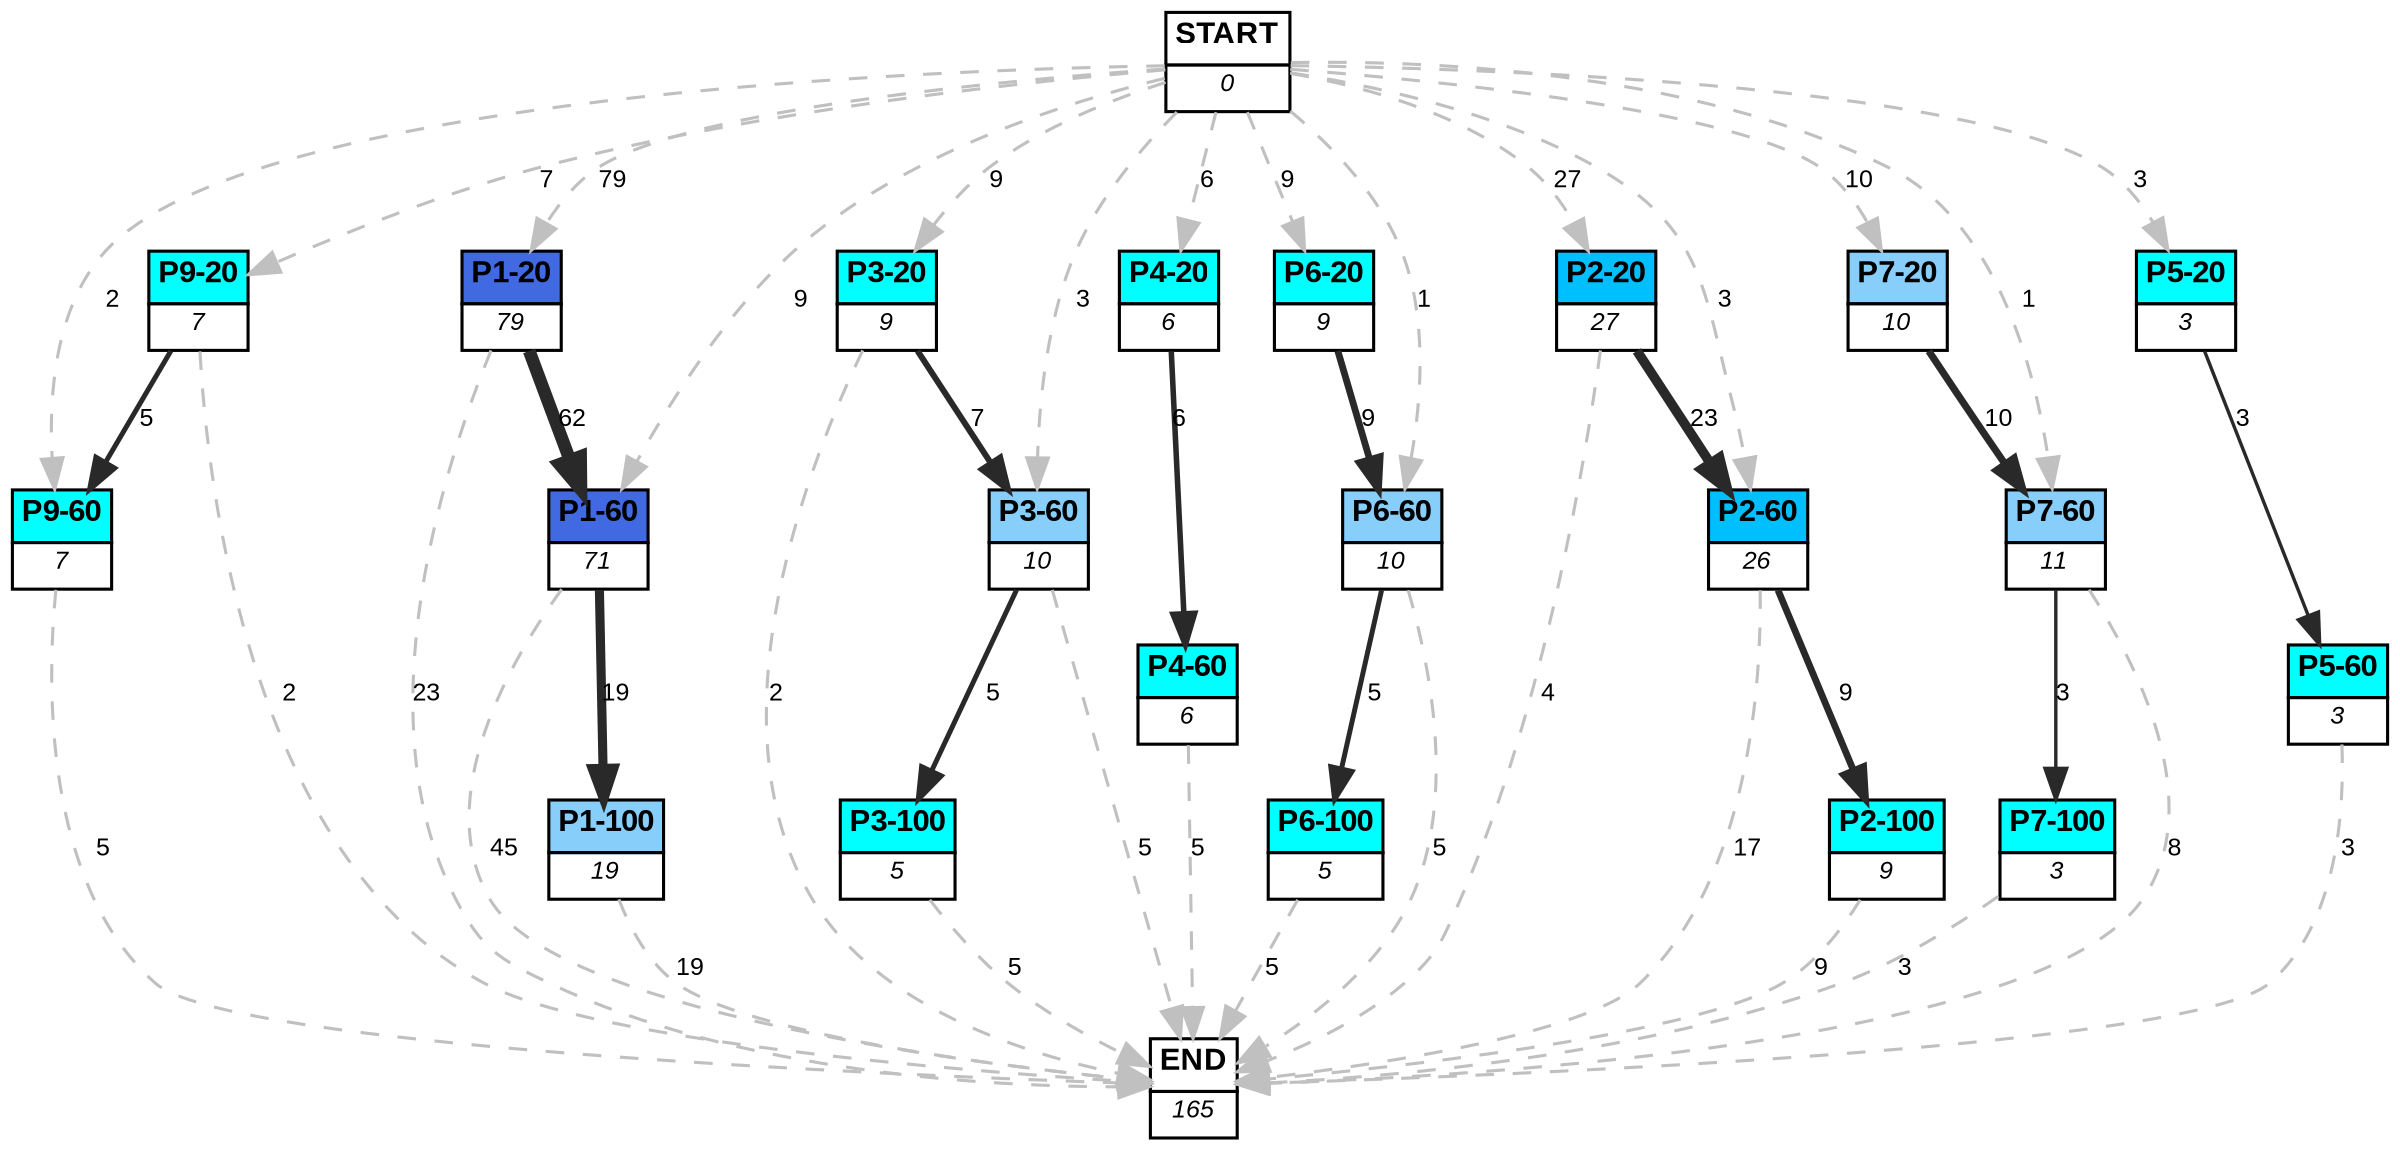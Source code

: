 digraph graphname {
	dpi = 150
	size="16,11!";
	margin = 0;
"P9-60" [shape=plain, label=<<table border="0" cellborder="1" cellspacing="0"><tr><td bgcolor="aqua"><FONT face="Arial" POINT-SIZE="10"><b>P9-60</b></FONT></td></tr><tr><td bgcolor="white"><FONT face="Arial" POINT-SIZE="8"><i>7</i></FONT></td></tr></table>>]
"P1-20" [shape=plain, label=<<table border="0" cellborder="1" cellspacing="0"><tr><td bgcolor="royalblue"><FONT face="Arial" POINT-SIZE="10"><b>P1-20</b></FONT></td></tr><tr><td bgcolor="white"><FONT face="Arial" POINT-SIZE="8"><i>79</i></FONT></td></tr></table>>]
"P3-20" [shape=plain, label=<<table border="0" cellborder="1" cellspacing="0"><tr><td bgcolor="aqua"><FONT face="Arial" POINT-SIZE="10"><b>P3-20</b></FONT></td></tr><tr><td bgcolor="white"><FONT face="Arial" POINT-SIZE="8"><i>9</i></FONT></td></tr></table>>]
"P3-60" [shape=plain, label=<<table border="0" cellborder="1" cellspacing="0"><tr><td bgcolor="lightskyblue"><FONT face="Arial" POINT-SIZE="10"><b>P3-60</b></FONT></td></tr><tr><td bgcolor="white"><FONT face="Arial" POINT-SIZE="8"><i>10</i></FONT></td></tr></table>>]
"P1-60" [shape=plain, label=<<table border="0" cellborder="1" cellspacing="0"><tr><td bgcolor="royalblue"><FONT face="Arial" POINT-SIZE="10"><b>P1-60</b></FONT></td></tr><tr><td bgcolor="white"><FONT face="Arial" POINT-SIZE="8"><i>71</i></FONT></td></tr></table>>]
"P4-20" [shape=plain, label=<<table border="0" cellborder="1" cellspacing="0"><tr><td bgcolor="aqua"><FONT face="Arial" POINT-SIZE="10"><b>P4-20</b></FONT></td></tr><tr><td bgcolor="white"><FONT face="Arial" POINT-SIZE="8"><i>6</i></FONT></td></tr></table>>]
"P4-60" [shape=plain, label=<<table border="0" cellborder="1" cellspacing="0"><tr><td bgcolor="aqua"><FONT face="Arial" POINT-SIZE="10"><b>P4-60</b></FONT></td></tr><tr><td bgcolor="white"><FONT face="Arial" POINT-SIZE="8"><i>6</i></FONT></td></tr></table>>]
"P6-20" [shape=plain, label=<<table border="0" cellborder="1" cellspacing="0"><tr><td bgcolor="aqua"><FONT face="Arial" POINT-SIZE="10"><b>P6-20</b></FONT></td></tr><tr><td bgcolor="white"><FONT face="Arial" POINT-SIZE="8"><i>9</i></FONT></td></tr></table>>]
"P6-60" [shape=plain, label=<<table border="0" cellborder="1" cellspacing="0"><tr><td bgcolor="lightskyblue"><FONT face="Arial" POINT-SIZE="10"><b>P6-60</b></FONT></td></tr><tr><td bgcolor="white"><FONT face="Arial" POINT-SIZE="8"><i>10</i></FONT></td></tr></table>>]
"P2-20" [shape=plain, label=<<table border="0" cellborder="1" cellspacing="0"><tr><td bgcolor="deepskyblue"><FONT face="Arial" POINT-SIZE="10"><b>P2-20</b></FONT></td></tr><tr><td bgcolor="white"><FONT face="Arial" POINT-SIZE="8"><i>27</i></FONT></td></tr></table>>]
"P2-60" [shape=plain, label=<<table border="0" cellborder="1" cellspacing="0"><tr><td bgcolor="deepskyblue"><FONT face="Arial" POINT-SIZE="10"><b>P2-60</b></FONT></td></tr><tr><td bgcolor="white"><FONT face="Arial" POINT-SIZE="8"><i>26</i></FONT></td></tr></table>>]
"P7-20" [shape=plain, label=<<table border="0" cellborder="1" cellspacing="0"><tr><td bgcolor="lightskyblue"><FONT face="Arial" POINT-SIZE="10"><b>P7-20</b></FONT></td></tr><tr><td bgcolor="white"><FONT face="Arial" POINT-SIZE="8"><i>10</i></FONT></td></tr></table>>]
"P7-60" [shape=plain, label=<<table border="0" cellborder="1" cellspacing="0"><tr><td bgcolor="lightskyblue"><FONT face="Arial" POINT-SIZE="10"><b>P7-60</b></FONT></td></tr><tr><td bgcolor="white"><FONT face="Arial" POINT-SIZE="8"><i>11</i></FONT></td></tr></table>>]
"P5-20" [shape=plain, label=<<table border="0" cellborder="1" cellspacing="0"><tr><td bgcolor="aqua"><FONT face="Arial" POINT-SIZE="10"><b>P5-20</b></FONT></td></tr><tr><td bgcolor="white"><FONT face="Arial" POINT-SIZE="8"><i>3</i></FONT></td></tr></table>>]
"P5-60" [shape=plain, label=<<table border="0" cellborder="1" cellspacing="0"><tr><td bgcolor="aqua"><FONT face="Arial" POINT-SIZE="10"><b>P5-60</b></FONT></td></tr><tr><td bgcolor="white"><FONT face="Arial" POINT-SIZE="8"><i>3</i></FONT></td></tr></table>>]
"P2-100" [shape=plain, label=<<table border="0" cellborder="1" cellspacing="0"><tr><td bgcolor="aqua"><FONT face="Arial" POINT-SIZE="10"><b>P2-100</b></FONT></td></tr><tr><td bgcolor="white"><FONT face="Arial" POINT-SIZE="8"><i>9</i></FONT></td></tr></table>>]
"P1-100" [shape=plain, label=<<table border="0" cellborder="1" cellspacing="0"><tr><td bgcolor="lightskyblue"><FONT face="Arial" POINT-SIZE="10"><b>P1-100</b></FONT></td></tr><tr><td bgcolor="white"><FONT face="Arial" POINT-SIZE="8"><i>19</i></FONT></td></tr></table>>]
"P9-20" [shape=plain, label=<<table border="0" cellborder="1" cellspacing="0"><tr><td bgcolor="aqua"><FONT face="Arial" POINT-SIZE="10"><b>P9-20</b></FONT></td></tr><tr><td bgcolor="white"><FONT face="Arial" POINT-SIZE="8"><i>7</i></FONT></td></tr></table>>]
"P3-100" [shape=plain, label=<<table border="0" cellborder="1" cellspacing="0"><tr><td bgcolor="aqua"><FONT face="Arial" POINT-SIZE="10"><b>P3-100</b></FONT></td></tr><tr><td bgcolor="white"><FONT face="Arial" POINT-SIZE="8"><i>5</i></FONT></td></tr></table>>]
"P6-100" [shape=plain, label=<<table border="0" cellborder="1" cellspacing="0"><tr><td bgcolor="aqua"><FONT face="Arial" POINT-SIZE="10"><b>P6-100</b></FONT></td></tr><tr><td bgcolor="white"><FONT face="Arial" POINT-SIZE="8"><i>5</i></FONT></td></tr></table>>]
"P7-100" [shape=plain, label=<<table border="0" cellborder="1" cellspacing="0"><tr><td bgcolor="aqua"><FONT face="Arial" POINT-SIZE="10"><b>P7-100</b></FONT></td></tr><tr><td bgcolor="white"><FONT face="Arial" POINT-SIZE="8"><i>3</i></FONT></td></tr></table>>]
"START" [shape=plain, label=<<table border="0" cellborder="1" cellspacing="0"><tr><td bgcolor="white"><FONT face="Arial" POINT-SIZE="10"><b>START</b></FONT></td></tr><tr><td bgcolor="white"><FONT face="Arial" POINT-SIZE="8"><i>0</i></FONT></td></tr></table>>]
"END" [shape=plain, label=<<table border="0" cellborder="1" cellspacing="0"><tr><td bgcolor="white"><FONT face="Arial" POINT-SIZE="10"><b>END</b></FONT></td></tr><tr><td bgcolor="white"><FONT face="Arial" POINT-SIZE="8"><i>165</i></FONT></td></tr></table>>]
"P9-60" -> "END" [ style = dashed color=grey label ="5" labelfloat=false fontname="Arial" fontsize=8]
"P1-20" -> "P1-60" [ color=grey16 penwidth = "4.127134385045092"label ="62" labelfloat=false fontname="Arial" fontsize=8]
"P1-20" -> "END" [ style = dashed color=grey label ="23" labelfloat=false fontname="Arial" fontsize=8]
"P3-20" -> "P3-60" [ color=grey16 penwidth = "1.9459101490553132"label ="7" labelfloat=false fontname="Arial" fontsize=8]
"P3-20" -> "END" [ style = dashed color=grey label ="2" labelfloat=false fontname="Arial" fontsize=8]
"P3-60" -> "P3-100" [ color=grey16 penwidth = "1.6094379124341003"label ="5" labelfloat=false fontname="Arial" fontsize=8]
"P3-60" -> "END" [ style = dashed color=grey label ="5" labelfloat=false fontname="Arial" fontsize=8]
"P1-60" -> "P1-100" [ color=grey16 penwidth = "2.9444389791664403"label ="19" labelfloat=false fontname="Arial" fontsize=8]
"P1-60" -> "END" [ style = dashed color=grey label ="45" labelfloat=false fontname="Arial" fontsize=8]
"P4-20" -> "P4-60" [ color=grey16 penwidth = "1.791759469228055"label ="6" labelfloat=false fontname="Arial" fontsize=8]
"P4-60" -> "END" [ style = dashed color=grey label ="5" labelfloat=false fontname="Arial" fontsize=8]
"P6-20" -> "P6-60" [ color=grey16 penwidth = "2.1972245773362196"label ="9" labelfloat=false fontname="Arial" fontsize=8]
"P6-60" -> "P6-100" [ color=grey16 penwidth = "1.6094379124341003"label ="5" labelfloat=false fontname="Arial" fontsize=8]
"P6-60" -> "END" [ style = dashed color=grey label ="5" labelfloat=false fontname="Arial" fontsize=8]
"P2-20" -> "P2-60" [ color=grey16 penwidth = "3.1354942159291497"label ="23" labelfloat=false fontname="Arial" fontsize=8]
"P2-20" -> "END" [ style = dashed color=grey label ="4" labelfloat=false fontname="Arial" fontsize=8]
"P2-60" -> "P2-100" [ color=grey16 penwidth = "2.1972245773362196"label ="9" labelfloat=false fontname="Arial" fontsize=8]
"P2-60" -> "END" [ style = dashed color=grey label ="17" labelfloat=false fontname="Arial" fontsize=8]
"P7-20" -> "P7-60" [ color=grey16 penwidth = "2.302585092994046"label ="10" labelfloat=false fontname="Arial" fontsize=8]
"P7-60" -> "P7-100" [ color=grey16 penwidth = "1.0986122886681098"label ="3" labelfloat=false fontname="Arial" fontsize=8]
"P7-60" -> "END" [ style = dashed color=grey label ="8" labelfloat=false fontname="Arial" fontsize=8]
"P5-20" -> "P5-60" [ color=grey16 penwidth = "1.0986122886681098"label ="3" labelfloat=false fontname="Arial" fontsize=8]
"P5-60" -> "END" [ style = dashed color=grey label ="3" labelfloat=false fontname="Arial" fontsize=8]
"P2-100" -> "END" [ style = dashed color=grey label ="9" labelfloat=false fontname="Arial" fontsize=8]
"P1-100" -> "END" [ style = dashed color=grey label ="19" labelfloat=false fontname="Arial" fontsize=8]
"P9-20" -> "P9-60" [ color=grey16 penwidth = "1.6094379124341003"label ="5" labelfloat=false fontname="Arial" fontsize=8]
"P9-20" -> "END" [ style = dashed color=grey label ="2" labelfloat=false fontname="Arial" fontsize=8]
"P3-100" -> "END" [ style = dashed color=grey label ="5" labelfloat=false fontname="Arial" fontsize=8]
"P6-100" -> "END" [ style = dashed color=grey label ="5" labelfloat=false fontname="Arial" fontsize=8]
"P7-100" -> "END" [ style = dashed color=grey label ="3" labelfloat=false fontname="Arial" fontsize=8]
"START" -> "P9-60" [ style = dashed color=grey label ="2" labelfloat=false fontname="Arial" fontsize=8]
"START" -> "P1-20" [ style = dashed color=grey label ="79" labelfloat=false fontname="Arial" fontsize=8]
"START" -> "P3-20" [ style = dashed color=grey label ="9" labelfloat=false fontname="Arial" fontsize=8]
"START" -> "P3-60" [ style = dashed color=grey label ="3" labelfloat=false fontname="Arial" fontsize=8]
"START" -> "P1-60" [ style = dashed color=grey label ="9" labelfloat=false fontname="Arial" fontsize=8]
"START" -> "P4-20" [ style = dashed color=grey label ="6" labelfloat=false fontname="Arial" fontsize=8]
"START" -> "P6-20" [ style = dashed color=grey label ="9" labelfloat=false fontname="Arial" fontsize=8]
"START" -> "P6-60" [ style = dashed color=grey label ="1" labelfloat=false fontname="Arial" fontsize=8]
"START" -> "P2-20" [ style = dashed color=grey label ="27" labelfloat=false fontname="Arial" fontsize=8]
"START" -> "P2-60" [ style = dashed color=grey label ="3" labelfloat=false fontname="Arial" fontsize=8]
"START" -> "P7-20" [ style = dashed color=grey label ="10" labelfloat=false fontname="Arial" fontsize=8]
"START" -> "P7-60" [ style = dashed color=grey label ="1" labelfloat=false fontname="Arial" fontsize=8]
"START" -> "P5-20" [ style = dashed color=grey label ="3" labelfloat=false fontname="Arial" fontsize=8]
"START" -> "P9-20" [ style = dashed color=grey label ="7" labelfloat=false fontname="Arial" fontsize=8]
}